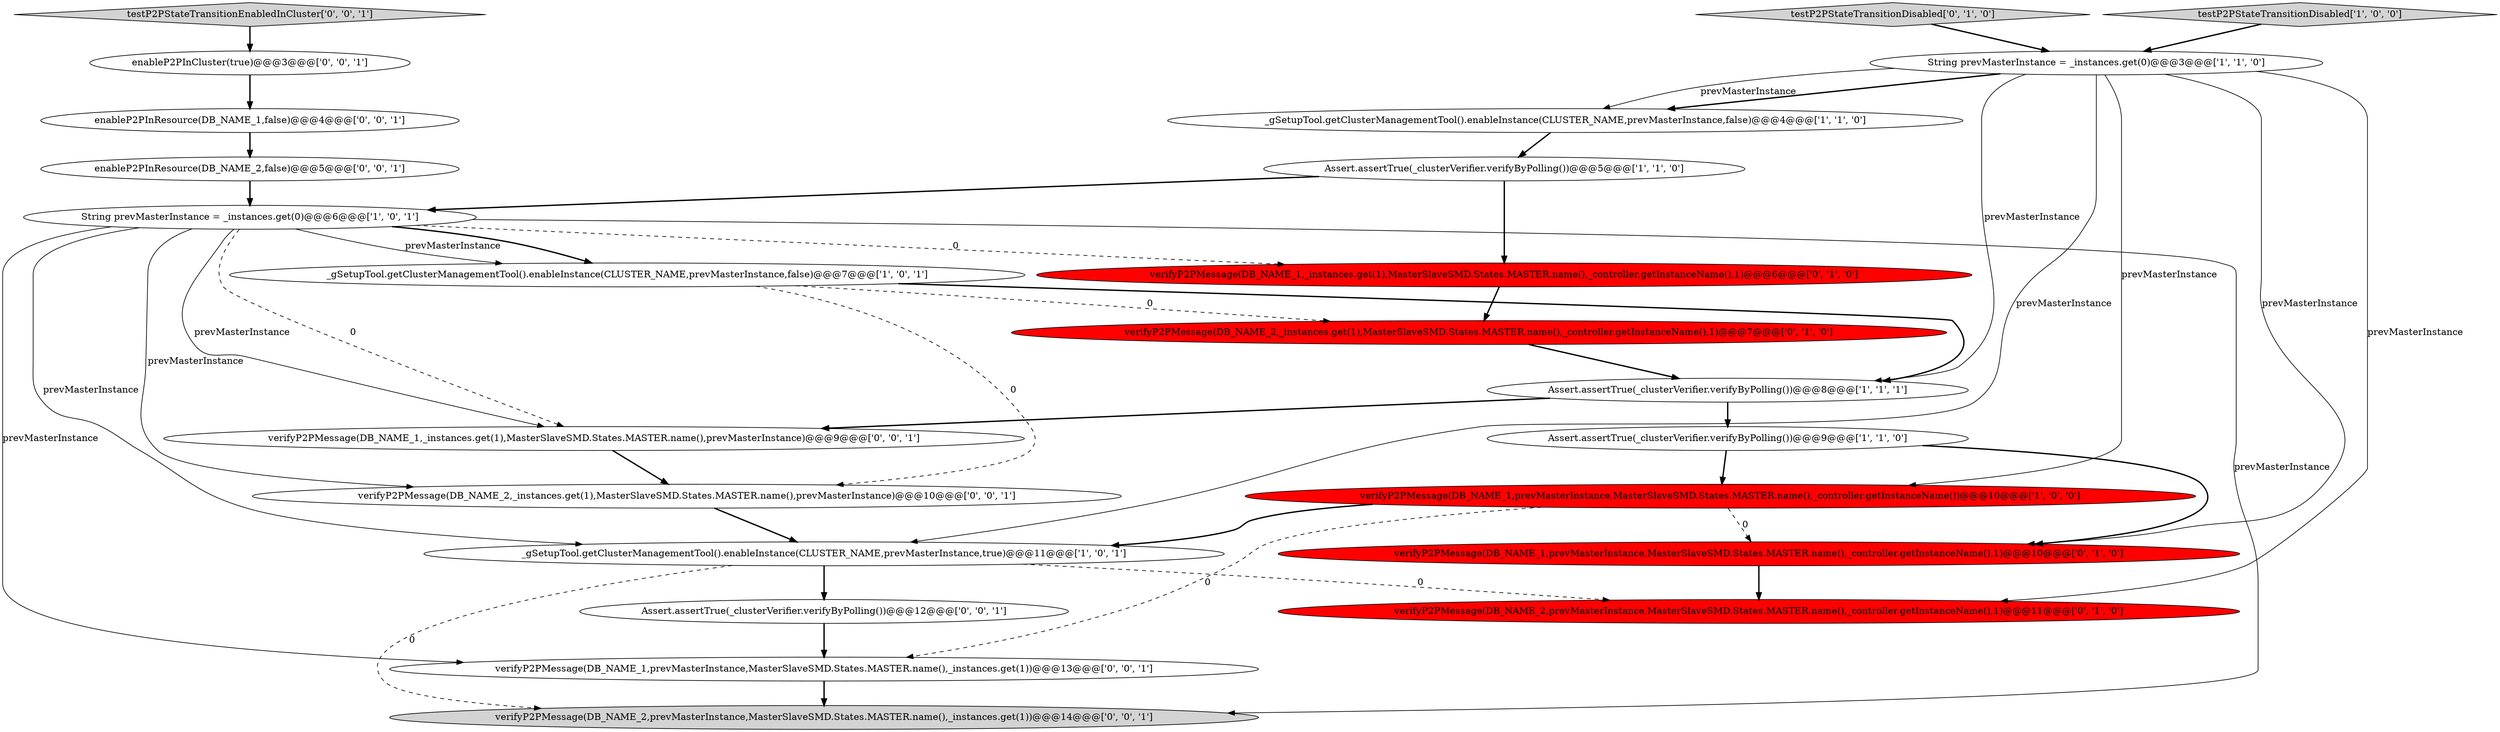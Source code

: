 digraph {
21 [style = filled, label = "verifyP2PMessage(DB_NAME_2,prevMasterInstance,MasterSlaveSMD.States.MASTER.name(),_instances.get(1))@@@14@@@['0', '0', '1']", fillcolor = lightgray, shape = ellipse image = "AAA0AAABBB3BBB"];
13 [style = filled, label = "verifyP2PMessage(DB_NAME_2,_instances.get(1),MasterSlaveSMD.States.MASTER.name(),_controller.getInstanceName(),1)@@@7@@@['0', '1', '0']", fillcolor = red, shape = ellipse image = "AAA1AAABBB2BBB"];
23 [style = filled, label = "verifyP2PMessage(DB_NAME_2,_instances.get(1),MasterSlaveSMD.States.MASTER.name(),prevMasterInstance)@@@10@@@['0', '0', '1']", fillcolor = white, shape = ellipse image = "AAA0AAABBB3BBB"];
1 [style = filled, label = "Assert.assertTrue(_clusterVerifier.verifyByPolling())@@@8@@@['1', '1', '1']", fillcolor = white, shape = ellipse image = "AAA0AAABBB1BBB"];
9 [style = filled, label = "_gSetupTool.getClusterManagementTool().enableInstance(CLUSTER_NAME,prevMasterInstance,false)@@@7@@@['1', '0', '1']", fillcolor = white, shape = ellipse image = "AAA0AAABBB1BBB"];
14 [style = filled, label = "testP2PStateTransitionDisabled['0', '1', '0']", fillcolor = lightgray, shape = diamond image = "AAA0AAABBB2BBB"];
17 [style = filled, label = "verifyP2PMessage(DB_NAME_1,_instances.get(1),MasterSlaveSMD.States.MASTER.name(),prevMasterInstance)@@@9@@@['0', '0', '1']", fillcolor = white, shape = ellipse image = "AAA0AAABBB3BBB"];
22 [style = filled, label = "testP2PStateTransitionEnabledInCluster['0', '0', '1']", fillcolor = lightgray, shape = diamond image = "AAA0AAABBB3BBB"];
15 [style = filled, label = "verifyP2PMessage(DB_NAME_1,prevMasterInstance,MasterSlaveSMD.States.MASTER.name(),_instances.get(1))@@@13@@@['0', '0', '1']", fillcolor = white, shape = ellipse image = "AAA0AAABBB3BBB"];
16 [style = filled, label = "Assert.assertTrue(_clusterVerifier.verifyByPolling())@@@12@@@['0', '0', '1']", fillcolor = white, shape = ellipse image = "AAA0AAABBB3BBB"];
19 [style = filled, label = "enableP2PInResource(DB_NAME_2,false)@@@5@@@['0', '0', '1']", fillcolor = white, shape = ellipse image = "AAA0AAABBB3BBB"];
8 [style = filled, label = "Assert.assertTrue(_clusterVerifier.verifyByPolling())@@@5@@@['1', '1', '0']", fillcolor = white, shape = ellipse image = "AAA0AAABBB1BBB"];
20 [style = filled, label = "enableP2PInCluster(true)@@@3@@@['0', '0', '1']", fillcolor = white, shape = ellipse image = "AAA0AAABBB3BBB"];
10 [style = filled, label = "verifyP2PMessage(DB_NAME_1,_instances.get(1),MasterSlaveSMD.States.MASTER.name(),_controller.getInstanceName(),1)@@@6@@@['0', '1', '0']", fillcolor = red, shape = ellipse image = "AAA1AAABBB2BBB"];
0 [style = filled, label = "String prevMasterInstance = _instances.get(0)@@@6@@@['1', '0', '1']", fillcolor = white, shape = ellipse image = "AAA0AAABBB1BBB"];
4 [style = filled, label = "String prevMasterInstance = _instances.get(0)@@@3@@@['1', '1', '0']", fillcolor = white, shape = ellipse image = "AAA0AAABBB1BBB"];
18 [style = filled, label = "enableP2PInResource(DB_NAME_1,false)@@@4@@@['0', '0', '1']", fillcolor = white, shape = ellipse image = "AAA0AAABBB3BBB"];
12 [style = filled, label = "verifyP2PMessage(DB_NAME_2,prevMasterInstance,MasterSlaveSMD.States.MASTER.name(),_controller.getInstanceName(),1)@@@11@@@['0', '1', '0']", fillcolor = red, shape = ellipse image = "AAA1AAABBB2BBB"];
2 [style = filled, label = "testP2PStateTransitionDisabled['1', '0', '0']", fillcolor = lightgray, shape = diamond image = "AAA0AAABBB1BBB"];
3 [style = filled, label = "_gSetupTool.getClusterManagementTool().enableInstance(CLUSTER_NAME,prevMasterInstance,true)@@@11@@@['1', '0', '1']", fillcolor = white, shape = ellipse image = "AAA0AAABBB1BBB"];
6 [style = filled, label = "verifyP2PMessage(DB_NAME_1,prevMasterInstance,MasterSlaveSMD.States.MASTER.name(),_controller.getInstanceName())@@@10@@@['1', '0', '0']", fillcolor = red, shape = ellipse image = "AAA1AAABBB1BBB"];
11 [style = filled, label = "verifyP2PMessage(DB_NAME_1,prevMasterInstance,MasterSlaveSMD.States.MASTER.name(),_controller.getInstanceName(),1)@@@10@@@['0', '1', '0']", fillcolor = red, shape = ellipse image = "AAA1AAABBB2BBB"];
7 [style = filled, label = "_gSetupTool.getClusterManagementTool().enableInstance(CLUSTER_NAME,prevMasterInstance,false)@@@4@@@['1', '1', '0']", fillcolor = white, shape = ellipse image = "AAA0AAABBB1BBB"];
5 [style = filled, label = "Assert.assertTrue(_clusterVerifier.verifyByPolling())@@@9@@@['1', '1', '0']", fillcolor = white, shape = ellipse image = "AAA0AAABBB1BBB"];
1->5 [style = bold, label=""];
6->3 [style = bold, label=""];
8->10 [style = bold, label=""];
16->15 [style = bold, label=""];
0->9 [style = bold, label=""];
3->21 [style = dashed, label="0"];
15->21 [style = bold, label=""];
4->6 [style = solid, label="prevMasterInstance"];
4->3 [style = solid, label="prevMasterInstance"];
6->11 [style = dashed, label="0"];
18->19 [style = bold, label=""];
11->12 [style = bold, label=""];
23->3 [style = bold, label=""];
4->11 [style = solid, label="prevMasterInstance"];
3->16 [style = bold, label=""];
7->8 [style = bold, label=""];
2->4 [style = bold, label=""];
0->17 [style = dashed, label="0"];
17->23 [style = bold, label=""];
9->23 [style = dashed, label="0"];
4->7 [style = bold, label=""];
13->1 [style = bold, label=""];
19->0 [style = bold, label=""];
1->17 [style = bold, label=""];
0->10 [style = dashed, label="0"];
8->0 [style = bold, label=""];
20->18 [style = bold, label=""];
0->17 [style = solid, label="prevMasterInstance"];
3->12 [style = dashed, label="0"];
5->6 [style = bold, label=""];
10->13 [style = bold, label=""];
22->20 [style = bold, label=""];
6->15 [style = dashed, label="0"];
0->3 [style = solid, label="prevMasterInstance"];
4->1 [style = solid, label="prevMasterInstance"];
0->23 [style = solid, label="prevMasterInstance"];
9->13 [style = dashed, label="0"];
4->12 [style = solid, label="prevMasterInstance"];
0->15 [style = solid, label="prevMasterInstance"];
5->11 [style = bold, label=""];
4->7 [style = solid, label="prevMasterInstance"];
9->1 [style = bold, label=""];
0->9 [style = solid, label="prevMasterInstance"];
0->21 [style = solid, label="prevMasterInstance"];
14->4 [style = bold, label=""];
}
